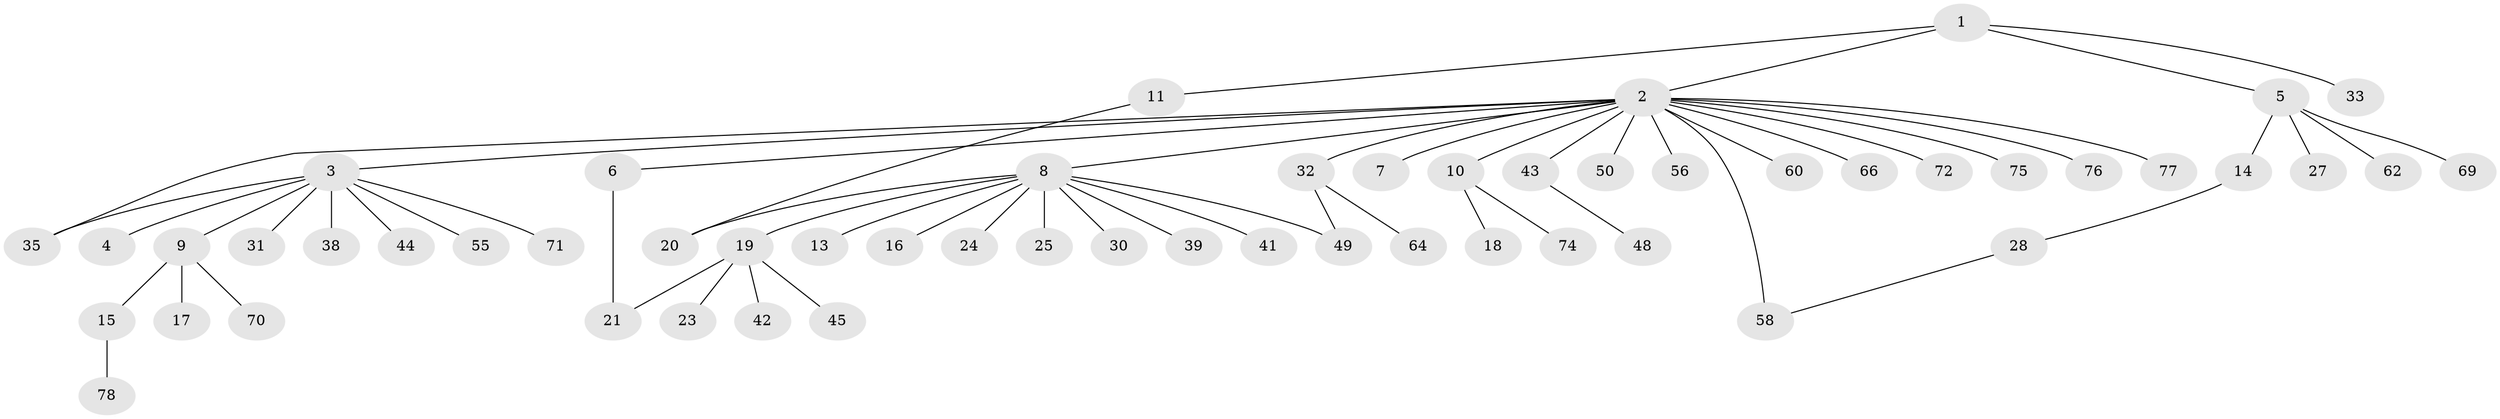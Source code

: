 // original degree distribution, {4: 0.02564102564102564, 19: 0.01282051282051282, 5: 0.02564102564102564, 1: 0.6025641025641025, 6: 0.038461538461538464, 3: 0.10256410256410256, 10: 0.01282051282051282, 2: 0.1794871794871795}
// Generated by graph-tools (version 1.1) at 2025/41/03/06/25 10:41:49]
// undirected, 56 vertices, 60 edges
graph export_dot {
graph [start="1"]
  node [color=gray90,style=filled];
  1;
  2 [super="+37"];
  3 [super="+22"];
  4;
  5 [super="+59"];
  6 [super="+61"];
  7;
  8 [super="+12"];
  9 [super="+29"];
  10 [super="+68"];
  11 [super="+53"];
  13 [super="+57"];
  14 [super="+26"];
  15 [super="+40"];
  16;
  17;
  18;
  19 [super="+47"];
  20;
  21 [super="+34"];
  23;
  24;
  25;
  27;
  28 [super="+46"];
  30;
  31 [super="+36"];
  32 [super="+63"];
  33;
  35 [super="+52"];
  38;
  39 [super="+54"];
  41 [super="+51"];
  42;
  43 [super="+67"];
  44;
  45;
  48;
  49;
  50 [super="+65"];
  55;
  56;
  58;
  60 [super="+73"];
  62;
  64;
  66;
  69;
  70;
  71;
  72;
  74;
  75;
  76;
  77;
  78;
  1 -- 2;
  1 -- 5;
  1 -- 11;
  1 -- 33;
  2 -- 3;
  2 -- 6;
  2 -- 7;
  2 -- 8;
  2 -- 10;
  2 -- 32;
  2 -- 35;
  2 -- 43;
  2 -- 50;
  2 -- 56;
  2 -- 58;
  2 -- 60;
  2 -- 66;
  2 -- 72;
  2 -- 75;
  2 -- 76;
  2 -- 77;
  3 -- 4;
  3 -- 9;
  3 -- 44;
  3 -- 55;
  3 -- 38;
  3 -- 71;
  3 -- 31;
  3 -- 35;
  5 -- 14;
  5 -- 27;
  5 -- 62;
  5 -- 69;
  6 -- 21;
  8 -- 13;
  8 -- 16;
  8 -- 20;
  8 -- 24;
  8 -- 25;
  8 -- 30;
  8 -- 41;
  8 -- 49;
  8 -- 19;
  8 -- 39;
  9 -- 15;
  9 -- 17;
  9 -- 70;
  10 -- 18;
  10 -- 74;
  11 -- 20;
  14 -- 28;
  15 -- 78;
  19 -- 21;
  19 -- 23;
  19 -- 42;
  19 -- 45;
  28 -- 58;
  32 -- 64;
  32 -- 49;
  43 -- 48;
}
